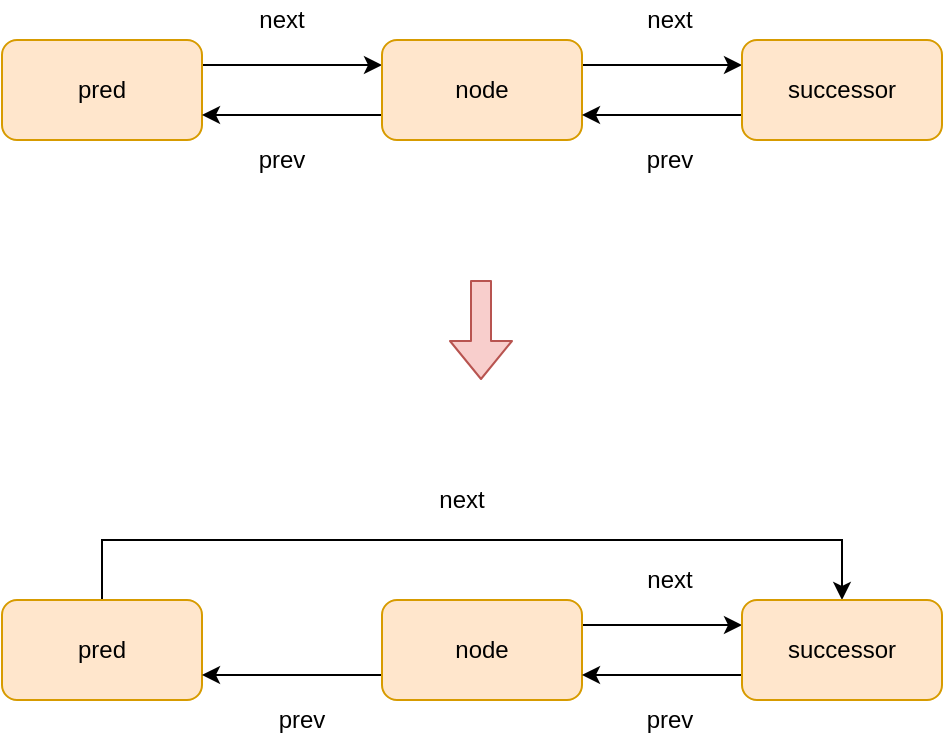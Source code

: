 <mxfile version="14.4.4" type="github">
  <diagram id="0cLq2qANeZyDcPkR5vTk" name="Page-1">
    <mxGraphModel dx="946" dy="536" grid="1" gridSize="10" guides="1" tooltips="1" connect="1" arrows="1" fold="1" page="1" pageScale="1" pageWidth="827" pageHeight="1169" math="0" shadow="0">
      <root>
        <mxCell id="0" />
        <mxCell id="1" parent="0" />
        <mxCell id="myrcjjOZ3fUWklZhuV1p-1" style="edgeStyle=orthogonalEdgeStyle;rounded=0;orthogonalLoop=1;jettySize=auto;html=1;exitX=1;exitY=0.25;exitDx=0;exitDy=0;entryX=0;entryY=0.25;entryDx=0;entryDy=0;" edge="1" parent="1" source="myrcjjOZ3fUWklZhuV1p-2" target="myrcjjOZ3fUWklZhuV1p-4">
          <mxGeometry relative="1" as="geometry" />
        </mxCell>
        <mxCell id="myrcjjOZ3fUWklZhuV1p-2" value="pred" style="rounded=1;whiteSpace=wrap;html=1;fillColor=#ffe6cc;strokeColor=#d79b00;" vertex="1" parent="1">
          <mxGeometry x="100" y="170" width="100" height="50" as="geometry" />
        </mxCell>
        <mxCell id="myrcjjOZ3fUWklZhuV1p-3" style="edgeStyle=orthogonalEdgeStyle;rounded=0;orthogonalLoop=1;jettySize=auto;html=1;exitX=0;exitY=0.75;exitDx=0;exitDy=0;entryX=1;entryY=0.75;entryDx=0;entryDy=0;" edge="1" parent="1" source="myrcjjOZ3fUWklZhuV1p-4" target="myrcjjOZ3fUWklZhuV1p-2">
          <mxGeometry relative="1" as="geometry" />
        </mxCell>
        <mxCell id="myrcjjOZ3fUWklZhuV1p-18" style="edgeStyle=orthogonalEdgeStyle;rounded=0;orthogonalLoop=1;jettySize=auto;html=1;exitX=1;exitY=0.25;exitDx=0;exitDy=0;entryX=0;entryY=0.25;entryDx=0;entryDy=0;" edge="1" parent="1" source="myrcjjOZ3fUWklZhuV1p-4" target="myrcjjOZ3fUWklZhuV1p-17">
          <mxGeometry relative="1" as="geometry" />
        </mxCell>
        <mxCell id="myrcjjOZ3fUWklZhuV1p-4" value="node" style="rounded=1;whiteSpace=wrap;html=1;fillColor=#ffe6cc;strokeColor=#d79b00;" vertex="1" parent="1">
          <mxGeometry x="290" y="170" width="100" height="50" as="geometry" />
        </mxCell>
        <mxCell id="myrcjjOZ3fUWklZhuV1p-5" value="next" style="text;html=1;strokeColor=none;fillColor=none;align=center;verticalAlign=middle;whiteSpace=wrap;rounded=0;" vertex="1" parent="1">
          <mxGeometry x="220" y="150" width="40" height="20" as="geometry" />
        </mxCell>
        <mxCell id="myrcjjOZ3fUWklZhuV1p-6" value="prev" style="text;html=1;strokeColor=none;fillColor=none;align=center;verticalAlign=middle;whiteSpace=wrap;rounded=0;" vertex="1" parent="1">
          <mxGeometry x="220" y="220" width="40" height="20" as="geometry" />
        </mxCell>
        <mxCell id="myrcjjOZ3fUWklZhuV1p-27" style="edgeStyle=orthogonalEdgeStyle;rounded=0;orthogonalLoop=1;jettySize=auto;html=1;exitX=0.5;exitY=0;exitDx=0;exitDy=0;entryX=0.5;entryY=0;entryDx=0;entryDy=0;" edge="1" parent="1" source="myrcjjOZ3fUWklZhuV1p-9" target="myrcjjOZ3fUWklZhuV1p-22">
          <mxGeometry relative="1" as="geometry">
            <Array as="points">
              <mxPoint x="150" y="420" />
              <mxPoint x="520" y="420" />
            </Array>
          </mxGeometry>
        </mxCell>
        <mxCell id="myrcjjOZ3fUWklZhuV1p-9" value="pred" style="rounded=1;whiteSpace=wrap;html=1;fillColor=#ffe6cc;strokeColor=#d79b00;" vertex="1" parent="1">
          <mxGeometry x="100" y="450" width="100" height="50" as="geometry" />
        </mxCell>
        <mxCell id="myrcjjOZ3fUWklZhuV1p-10" style="edgeStyle=orthogonalEdgeStyle;rounded=0;orthogonalLoop=1;jettySize=auto;html=1;exitX=0;exitY=0.75;exitDx=0;exitDy=0;entryX=1;entryY=0.75;entryDx=0;entryDy=0;" edge="1" parent="1" source="myrcjjOZ3fUWklZhuV1p-11" target="myrcjjOZ3fUWklZhuV1p-9">
          <mxGeometry relative="1" as="geometry" />
        </mxCell>
        <mxCell id="myrcjjOZ3fUWklZhuV1p-29" style="edgeStyle=orthogonalEdgeStyle;rounded=0;orthogonalLoop=1;jettySize=auto;html=1;exitX=1;exitY=0.25;exitDx=0;exitDy=0;entryX=0;entryY=0.25;entryDx=0;entryDy=0;" edge="1" parent="1" source="myrcjjOZ3fUWklZhuV1p-11" target="myrcjjOZ3fUWklZhuV1p-22">
          <mxGeometry relative="1" as="geometry" />
        </mxCell>
        <mxCell id="myrcjjOZ3fUWklZhuV1p-11" value="node" style="rounded=1;whiteSpace=wrap;html=1;fillColor=#ffe6cc;strokeColor=#d79b00;" vertex="1" parent="1">
          <mxGeometry x="290" y="450" width="100" height="50" as="geometry" />
        </mxCell>
        <mxCell id="myrcjjOZ3fUWklZhuV1p-13" value="prev" style="text;html=1;strokeColor=none;fillColor=none;align=center;verticalAlign=middle;whiteSpace=wrap;rounded=0;" vertex="1" parent="1">
          <mxGeometry x="230" y="500" width="40" height="20" as="geometry" />
        </mxCell>
        <mxCell id="myrcjjOZ3fUWklZhuV1p-16" value="" style="shape=flexArrow;endArrow=classic;html=1;fillColor=#f8cecc;strokeColor=#b85450;" edge="1" parent="1">
          <mxGeometry width="50" height="50" relative="1" as="geometry">
            <mxPoint x="339.5" y="290" as="sourcePoint" />
            <mxPoint x="339.5" y="340" as="targetPoint" />
          </mxGeometry>
        </mxCell>
        <mxCell id="myrcjjOZ3fUWklZhuV1p-19" style="edgeStyle=orthogonalEdgeStyle;rounded=0;orthogonalLoop=1;jettySize=auto;html=1;exitX=0;exitY=0.75;exitDx=0;exitDy=0;entryX=1;entryY=0.75;entryDx=0;entryDy=0;" edge="1" parent="1" source="myrcjjOZ3fUWklZhuV1p-17" target="myrcjjOZ3fUWklZhuV1p-4">
          <mxGeometry relative="1" as="geometry" />
        </mxCell>
        <mxCell id="myrcjjOZ3fUWklZhuV1p-17" value="successor" style="rounded=1;whiteSpace=wrap;html=1;fillColor=#ffe6cc;strokeColor=#d79b00;" vertex="1" parent="1">
          <mxGeometry x="470" y="170" width="100" height="50" as="geometry" />
        </mxCell>
        <mxCell id="myrcjjOZ3fUWklZhuV1p-20" value="next" style="text;html=1;strokeColor=none;fillColor=none;align=center;verticalAlign=middle;whiteSpace=wrap;rounded=0;" vertex="1" parent="1">
          <mxGeometry x="414" y="150" width="40" height="20" as="geometry" />
        </mxCell>
        <mxCell id="myrcjjOZ3fUWklZhuV1p-21" value="prev" style="text;html=1;strokeColor=none;fillColor=none;align=center;verticalAlign=middle;whiteSpace=wrap;rounded=0;" vertex="1" parent="1">
          <mxGeometry x="414" y="220" width="40" height="20" as="geometry" />
        </mxCell>
        <mxCell id="myrcjjOZ3fUWklZhuV1p-23" style="edgeStyle=orthogonalEdgeStyle;rounded=0;orthogonalLoop=1;jettySize=auto;html=1;exitX=0;exitY=0.75;exitDx=0;exitDy=0;entryX=1;entryY=0.75;entryDx=0;entryDy=0;" edge="1" parent="1" source="myrcjjOZ3fUWklZhuV1p-22" target="myrcjjOZ3fUWklZhuV1p-11">
          <mxGeometry relative="1" as="geometry" />
        </mxCell>
        <mxCell id="myrcjjOZ3fUWklZhuV1p-22" value="successor" style="rounded=1;whiteSpace=wrap;html=1;fillColor=#ffe6cc;strokeColor=#d79b00;" vertex="1" parent="1">
          <mxGeometry x="470" y="450" width="100" height="50" as="geometry" />
        </mxCell>
        <mxCell id="myrcjjOZ3fUWklZhuV1p-24" value="prev" style="text;html=1;strokeColor=none;fillColor=none;align=center;verticalAlign=middle;whiteSpace=wrap;rounded=0;" vertex="1" parent="1">
          <mxGeometry x="414" y="500" width="40" height="20" as="geometry" />
        </mxCell>
        <mxCell id="myrcjjOZ3fUWklZhuV1p-28" value="next" style="text;html=1;strokeColor=none;fillColor=none;align=center;verticalAlign=middle;whiteSpace=wrap;rounded=0;" vertex="1" parent="1">
          <mxGeometry x="310" y="390" width="40" height="20" as="geometry" />
        </mxCell>
        <mxCell id="myrcjjOZ3fUWklZhuV1p-30" value="next" style="text;html=1;strokeColor=none;fillColor=none;align=center;verticalAlign=middle;whiteSpace=wrap;rounded=0;" vertex="1" parent="1">
          <mxGeometry x="414" y="430" width="40" height="20" as="geometry" />
        </mxCell>
      </root>
    </mxGraphModel>
  </diagram>
</mxfile>

